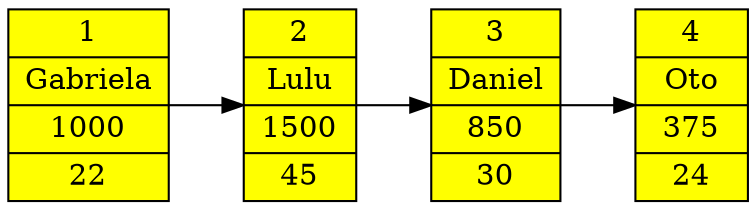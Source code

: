 digraph G{ 
rankdir=LR
node[ shape = record, style="filled", color="black", fillcolor="yellow"];
Nodo0[label = "1 | Gabriela | 1000 | 22 "]
Nodo1[label = "2 | Lulu | 1500 | 45 "]
Nodo0 -> Nodo1;
Nodo2[label = "3 | Daniel | 850 | 30 "]
Nodo1 -> Nodo2;
Nodo3[label = "4 | Oto | 375 | 24 "]
Nodo2 -> Nodo3;
}